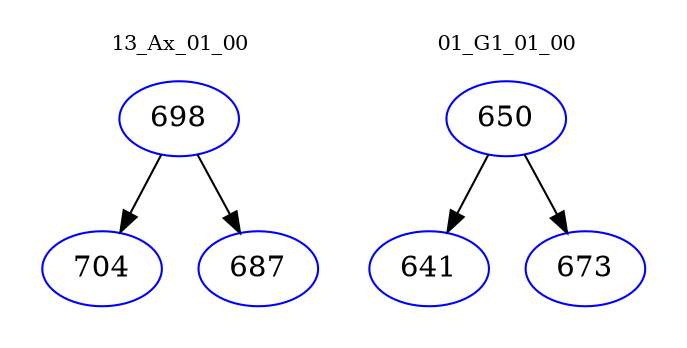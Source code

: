 digraph{
subgraph cluster_0 {
color = white
label = "13_Ax_01_00";
fontsize=10;
T0_698 [label="698", color="blue"]
T0_698 -> T0_704 [color="black"]
T0_704 [label="704", color="blue"]
T0_698 -> T0_687 [color="black"]
T0_687 [label="687", color="blue"]
}
subgraph cluster_1 {
color = white
label = "01_G1_01_00";
fontsize=10;
T1_650 [label="650", color="blue"]
T1_650 -> T1_641 [color="black"]
T1_641 [label="641", color="blue"]
T1_650 -> T1_673 [color="black"]
T1_673 [label="673", color="blue"]
}
}
